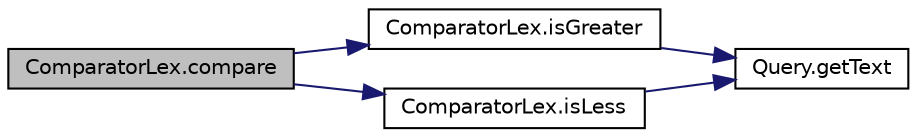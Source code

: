 digraph G
{
  edge [fontname="Helvetica",fontsize="10",labelfontname="Helvetica",labelfontsize="10"];
  node [fontname="Helvetica",fontsize="10",shape=record];
  rankdir="LR";
  Node1 [label="ComparatorLex.compare",height=0.2,width=0.4,color="black", fillcolor="grey75", style="filled" fontcolor="black"];
  Node1 -> Node2 [color="midnightblue",fontsize="10",style="solid",fontname="Helvetica"];
  Node2 [label="ComparatorLex.isGreater",height=0.2,width=0.4,color="black", fillcolor="white", style="filled",URL="$de/db4/classComparatorLex.html#a1e56b03373e83142b5664d76c6a39642"];
  Node2 -> Node3 [color="midnightblue",fontsize="10",style="solid",fontname="Helvetica"];
  Node3 [label="Query.getText",height=0.2,width=0.4,color="black", fillcolor="white", style="filled",URL="$d3/ddf/classQuery.html#ae939aca03bbd3ce9814e85f59d9350c9"];
  Node1 -> Node4 [color="midnightblue",fontsize="10",style="solid",fontname="Helvetica"];
  Node4 [label="ComparatorLex.isLess",height=0.2,width=0.4,color="black", fillcolor="white", style="filled",URL="$de/db4/classComparatorLex.html#a1d9972e804cc9358bb204e9697967d41"];
  Node4 -> Node3 [color="midnightblue",fontsize="10",style="solid",fontname="Helvetica"];
}
